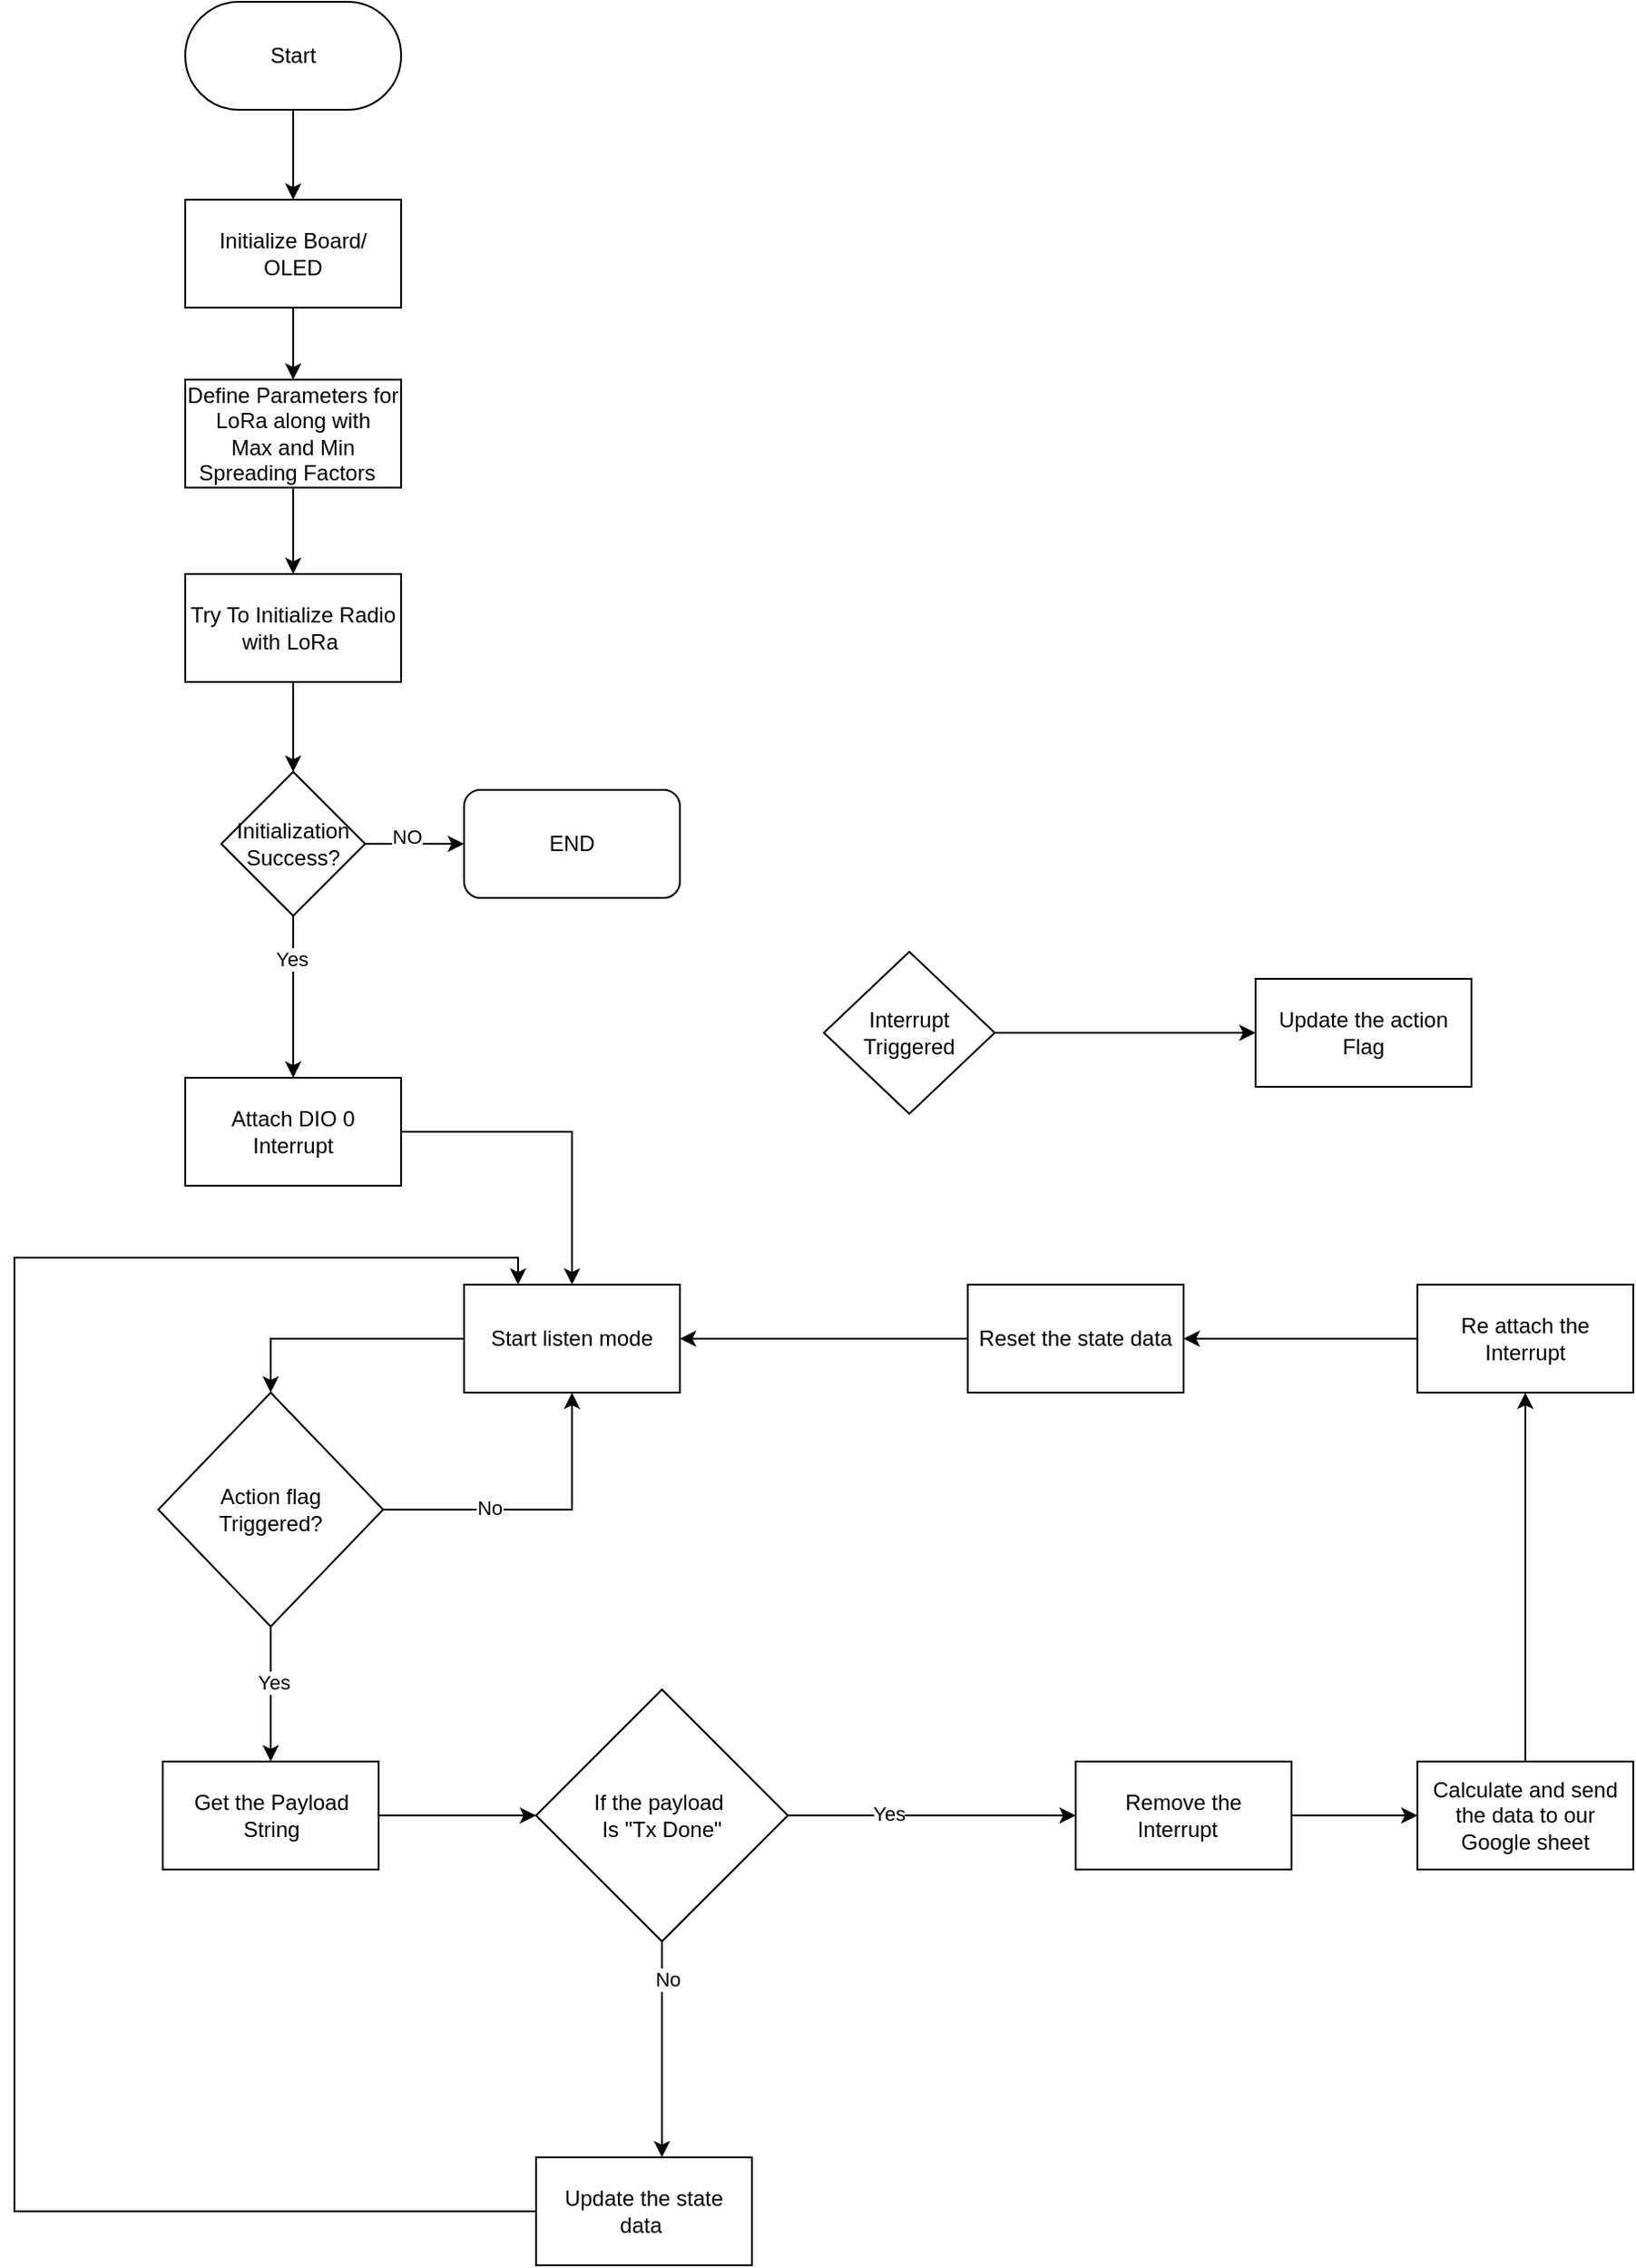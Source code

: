 <mxfile version="23.0.1" type="github">
  <diagram name="Page-1" id="FYWUt24ZpTdFW-gtobVG">
    <mxGraphModel dx="2143" dy="1180" grid="1" gridSize="10" guides="1" tooltips="1" connect="1" arrows="1" fold="1" page="1" pageScale="1" pageWidth="850" pageHeight="1100" math="0" shadow="0">
      <root>
        <mxCell id="0" />
        <mxCell id="1" parent="0" />
        <mxCell id="IX6t6DD36pY5l--hHVE1-1" style="edgeStyle=orthogonalEdgeStyle;rounded=0;orthogonalLoop=1;jettySize=auto;html=1;" edge="1" parent="1" source="IX6t6DD36pY5l--hHVE1-2" target="IX6t6DD36pY5l--hHVE1-4">
          <mxGeometry relative="1" as="geometry" />
        </mxCell>
        <mxCell id="IX6t6DD36pY5l--hHVE1-2" value="Start" style="rounded=1;whiteSpace=wrap;html=1;arcSize=50;" vertex="1" parent="1">
          <mxGeometry x="365" y="162" width="120" height="60" as="geometry" />
        </mxCell>
        <mxCell id="IX6t6DD36pY5l--hHVE1-3" value="" style="edgeStyle=orthogonalEdgeStyle;rounded=0;orthogonalLoop=1;jettySize=auto;html=1;" edge="1" parent="1" source="IX6t6DD36pY5l--hHVE1-4" target="IX6t6DD36pY5l--hHVE1-6">
          <mxGeometry relative="1" as="geometry" />
        </mxCell>
        <mxCell id="IX6t6DD36pY5l--hHVE1-4" value="Initialize Board/ &lt;br&gt;OLED" style="rounded=0;whiteSpace=wrap;html=1;" vertex="1" parent="1">
          <mxGeometry x="365" y="272" width="120" height="60" as="geometry" />
        </mxCell>
        <mxCell id="IX6t6DD36pY5l--hHVE1-5" value="" style="edgeStyle=orthogonalEdgeStyle;rounded=0;orthogonalLoop=1;jettySize=auto;html=1;" edge="1" parent="1" source="IX6t6DD36pY5l--hHVE1-6" target="IX6t6DD36pY5l--hHVE1-8">
          <mxGeometry relative="1" as="geometry" />
        </mxCell>
        <mxCell id="IX6t6DD36pY5l--hHVE1-6" value="Define Parameters for LoRa along with&lt;br&gt;Max and Min Spreading Factors&amp;nbsp;&amp;nbsp;" style="whiteSpace=wrap;html=1;rounded=0;" vertex="1" parent="1">
          <mxGeometry x="365" y="372" width="120" height="60" as="geometry" />
        </mxCell>
        <mxCell id="IX6t6DD36pY5l--hHVE1-7" value="" style="edgeStyle=orthogonalEdgeStyle;rounded=0;orthogonalLoop=1;jettySize=auto;html=1;" edge="1" parent="1" source="IX6t6DD36pY5l--hHVE1-8" target="IX6t6DD36pY5l--hHVE1-13">
          <mxGeometry relative="1" as="geometry" />
        </mxCell>
        <mxCell id="IX6t6DD36pY5l--hHVE1-8" value="Try To Initialize Radio with LoRa&amp;nbsp;" style="whiteSpace=wrap;html=1;rounded=0;" vertex="1" parent="1">
          <mxGeometry x="365" y="480" width="120" height="60" as="geometry" />
        </mxCell>
        <mxCell id="IX6t6DD36pY5l--hHVE1-9" value="" style="edgeStyle=orthogonalEdgeStyle;rounded=0;orthogonalLoop=1;jettySize=auto;html=1;" edge="1" parent="1" source="IX6t6DD36pY5l--hHVE1-13" target="IX6t6DD36pY5l--hHVE1-15">
          <mxGeometry relative="1" as="geometry" />
        </mxCell>
        <mxCell id="IX6t6DD36pY5l--hHVE1-10" value="Yes" style="edgeLabel;html=1;align=center;verticalAlign=middle;resizable=0;points=[];" vertex="1" connectable="0" parent="IX6t6DD36pY5l--hHVE1-9">
          <mxGeometry x="-0.467" y="-1" relative="1" as="geometry">
            <mxPoint as="offset" />
          </mxGeometry>
        </mxCell>
        <mxCell id="IX6t6DD36pY5l--hHVE1-11" value="" style="edgeStyle=orthogonalEdgeStyle;rounded=0;orthogonalLoop=1;jettySize=auto;html=1;entryX=0;entryY=0.5;entryDx=0;entryDy=0;" edge="1" parent="1" source="IX6t6DD36pY5l--hHVE1-13" target="IX6t6DD36pY5l--hHVE1-16">
          <mxGeometry relative="1" as="geometry">
            <mxPoint x="525" y="630" as="targetPoint" />
          </mxGeometry>
        </mxCell>
        <mxCell id="IX6t6DD36pY5l--hHVE1-12" value="NO" style="edgeLabel;html=1;align=center;verticalAlign=middle;resizable=0;points=[];" vertex="1" connectable="0" parent="IX6t6DD36pY5l--hHVE1-11">
          <mxGeometry x="-0.164" y="4" relative="1" as="geometry">
            <mxPoint as="offset" />
          </mxGeometry>
        </mxCell>
        <mxCell id="IX6t6DD36pY5l--hHVE1-13" value="Initialization&lt;br&gt;Success?" style="rhombus;whiteSpace=wrap;html=1;rounded=0;" vertex="1" parent="1">
          <mxGeometry x="385" y="590" width="80" height="80" as="geometry" />
        </mxCell>
        <mxCell id="IX6t6DD36pY5l--hHVE1-63" style="edgeStyle=orthogonalEdgeStyle;rounded=0;orthogonalLoop=1;jettySize=auto;html=1;" edge="1" parent="1" source="IX6t6DD36pY5l--hHVE1-15" target="IX6t6DD36pY5l--hHVE1-62">
          <mxGeometry relative="1" as="geometry" />
        </mxCell>
        <mxCell id="IX6t6DD36pY5l--hHVE1-15" value="Attach DIO 0 &lt;br&gt;Interrupt" style="whiteSpace=wrap;html=1;rounded=0;" vertex="1" parent="1">
          <mxGeometry x="365" y="760" width="120" height="60" as="geometry" />
        </mxCell>
        <mxCell id="IX6t6DD36pY5l--hHVE1-16" value="END" style="rounded=1;whiteSpace=wrap;html=1;" vertex="1" parent="1">
          <mxGeometry x="520" y="600" width="120" height="60" as="geometry" />
        </mxCell>
        <mxCell id="IX6t6DD36pY5l--hHVE1-52" style="edgeStyle=orthogonalEdgeStyle;rounded=0;orthogonalLoop=1;jettySize=auto;html=1;entryX=0;entryY=0.5;entryDx=0;entryDy=0;" edge="1" parent="1" source="IX6t6DD36pY5l--hHVE1-50" target="IX6t6DD36pY5l--hHVE1-51">
          <mxGeometry relative="1" as="geometry" />
        </mxCell>
        <mxCell id="IX6t6DD36pY5l--hHVE1-50" value="Interrupt Triggered" style="rhombus;whiteSpace=wrap;html=1;rounded=0;" vertex="1" parent="1">
          <mxGeometry x="720" y="690" width="95" height="90" as="geometry" />
        </mxCell>
        <mxCell id="IX6t6DD36pY5l--hHVE1-51" value="Update the action Flag" style="rounded=0;whiteSpace=wrap;html=1;" vertex="1" parent="1">
          <mxGeometry x="960" y="705" width="120" height="60" as="geometry" />
        </mxCell>
        <mxCell id="IX6t6DD36pY5l--hHVE1-58" value="" style="edgeStyle=orthogonalEdgeStyle;rounded=0;orthogonalLoop=1;jettySize=auto;html=1;" edge="1" parent="1" source="IX6t6DD36pY5l--hHVE1-56" target="IX6t6DD36pY5l--hHVE1-57">
          <mxGeometry relative="1" as="geometry" />
        </mxCell>
        <mxCell id="IX6t6DD36pY5l--hHVE1-59" value="Yes" style="edgeLabel;html=1;align=center;verticalAlign=middle;resizable=0;points=[];" vertex="1" connectable="0" parent="IX6t6DD36pY5l--hHVE1-58">
          <mxGeometry x="-0.185" y="2" relative="1" as="geometry">
            <mxPoint x="-1" as="offset" />
          </mxGeometry>
        </mxCell>
        <mxCell id="IX6t6DD36pY5l--hHVE1-65" style="edgeStyle=orthogonalEdgeStyle;rounded=0;orthogonalLoop=1;jettySize=auto;html=1;entryX=0.5;entryY=1;entryDx=0;entryDy=0;" edge="1" parent="1" source="IX6t6DD36pY5l--hHVE1-56" target="IX6t6DD36pY5l--hHVE1-62">
          <mxGeometry relative="1" as="geometry" />
        </mxCell>
        <mxCell id="IX6t6DD36pY5l--hHVE1-66" value="No" style="edgeLabel;html=1;align=center;verticalAlign=middle;resizable=0;points=[];" vertex="1" connectable="0" parent="IX6t6DD36pY5l--hHVE1-65">
          <mxGeometry x="-0.306" y="1" relative="1" as="geometry">
            <mxPoint as="offset" />
          </mxGeometry>
        </mxCell>
        <mxCell id="IX6t6DD36pY5l--hHVE1-56" value="Action flag &lt;br&gt;Triggered?" style="rhombus;whiteSpace=wrap;html=1;" vertex="1" parent="1">
          <mxGeometry x="350" y="935" width="125" height="130" as="geometry" />
        </mxCell>
        <mxCell id="IX6t6DD36pY5l--hHVE1-68" style="edgeStyle=orthogonalEdgeStyle;rounded=0;orthogonalLoop=1;jettySize=auto;html=1;entryX=0;entryY=0.5;entryDx=0;entryDy=0;" edge="1" parent="1" source="IX6t6DD36pY5l--hHVE1-57" target="IX6t6DD36pY5l--hHVE1-67">
          <mxGeometry relative="1" as="geometry" />
        </mxCell>
        <mxCell id="IX6t6DD36pY5l--hHVE1-57" value="Get the Payload String" style="whiteSpace=wrap;html=1;" vertex="1" parent="1">
          <mxGeometry x="352.5" y="1140" width="120" height="60" as="geometry" />
        </mxCell>
        <mxCell id="IX6t6DD36pY5l--hHVE1-64" style="edgeStyle=orthogonalEdgeStyle;rounded=0;orthogonalLoop=1;jettySize=auto;html=1;entryX=0.5;entryY=0;entryDx=0;entryDy=0;" edge="1" parent="1" source="IX6t6DD36pY5l--hHVE1-62" target="IX6t6DD36pY5l--hHVE1-56">
          <mxGeometry relative="1" as="geometry" />
        </mxCell>
        <mxCell id="IX6t6DD36pY5l--hHVE1-62" value="Start listen mode" style="rounded=0;whiteSpace=wrap;html=1;" vertex="1" parent="1">
          <mxGeometry x="520" y="875" width="120" height="60" as="geometry" />
        </mxCell>
        <mxCell id="IX6t6DD36pY5l--hHVE1-72" value="" style="edgeStyle=orthogonalEdgeStyle;rounded=0;orthogonalLoop=1;jettySize=auto;html=1;" edge="1" parent="1" source="IX6t6DD36pY5l--hHVE1-67" target="IX6t6DD36pY5l--hHVE1-71">
          <mxGeometry relative="1" as="geometry" />
        </mxCell>
        <mxCell id="IX6t6DD36pY5l--hHVE1-74" value="Yes" style="edgeLabel;html=1;align=center;verticalAlign=middle;resizable=0;points=[];" vertex="1" connectable="0" parent="IX6t6DD36pY5l--hHVE1-72">
          <mxGeometry x="-0.3" y="1" relative="1" as="geometry">
            <mxPoint as="offset" />
          </mxGeometry>
        </mxCell>
        <mxCell id="IX6t6DD36pY5l--hHVE1-76" value="" style="edgeStyle=orthogonalEdgeStyle;rounded=0;orthogonalLoop=1;jettySize=auto;html=1;" edge="1" parent="1" source="IX6t6DD36pY5l--hHVE1-67" target="IX6t6DD36pY5l--hHVE1-75">
          <mxGeometry relative="1" as="geometry">
            <Array as="points">
              <mxPoint x="630" y="1320" />
              <mxPoint x="630" y="1320" />
            </Array>
          </mxGeometry>
        </mxCell>
        <mxCell id="IX6t6DD36pY5l--hHVE1-78" value="No" style="edgeLabel;html=1;align=center;verticalAlign=middle;resizable=0;points=[];" vertex="1" connectable="0" parent="IX6t6DD36pY5l--hHVE1-76">
          <mxGeometry x="-0.649" y="3" relative="1" as="geometry">
            <mxPoint as="offset" />
          </mxGeometry>
        </mxCell>
        <mxCell id="IX6t6DD36pY5l--hHVE1-67" value="If the payload&amp;nbsp;&lt;br&gt;Is &quot;Tx Done&quot;" style="rhombus;whiteSpace=wrap;html=1;" vertex="1" parent="1">
          <mxGeometry x="560" y="1100" width="140" height="140" as="geometry" />
        </mxCell>
        <mxCell id="IX6t6DD36pY5l--hHVE1-83" value="" style="edgeStyle=orthogonalEdgeStyle;rounded=0;orthogonalLoop=1;jettySize=auto;html=1;" edge="1" parent="1" source="IX6t6DD36pY5l--hHVE1-71" target="IX6t6DD36pY5l--hHVE1-82">
          <mxGeometry relative="1" as="geometry" />
        </mxCell>
        <mxCell id="IX6t6DD36pY5l--hHVE1-71" value="Remove the Interrupt&amp;nbsp;&amp;nbsp;" style="whiteSpace=wrap;html=1;" vertex="1" parent="1">
          <mxGeometry x="860" y="1140" width="120" height="60" as="geometry" />
        </mxCell>
        <mxCell id="IX6t6DD36pY5l--hHVE1-77" style="edgeStyle=orthogonalEdgeStyle;rounded=0;orthogonalLoop=1;jettySize=auto;html=1;entryX=0.25;entryY=0;entryDx=0;entryDy=0;exitX=0;exitY=0.5;exitDx=0;exitDy=0;" edge="1" parent="1" source="IX6t6DD36pY5l--hHVE1-75" target="IX6t6DD36pY5l--hHVE1-62">
          <mxGeometry relative="1" as="geometry">
            <Array as="points">
              <mxPoint x="270" y="1390" />
              <mxPoint x="270" y="860" />
              <mxPoint x="550" y="860" />
            </Array>
          </mxGeometry>
        </mxCell>
        <mxCell id="IX6t6DD36pY5l--hHVE1-75" value="Update the state data&amp;nbsp;" style="whiteSpace=wrap;html=1;" vertex="1" parent="1">
          <mxGeometry x="560" y="1360" width="120" height="60" as="geometry" />
        </mxCell>
        <mxCell id="IX6t6DD36pY5l--hHVE1-81" style="edgeStyle=orthogonalEdgeStyle;rounded=0;orthogonalLoop=1;jettySize=auto;html=1;entryX=1;entryY=0.5;entryDx=0;entryDy=0;" edge="1" parent="1" source="IX6t6DD36pY5l--hHVE1-79" target="IX6t6DD36pY5l--hHVE1-62">
          <mxGeometry relative="1" as="geometry">
            <Array as="points">
              <mxPoint x="840" y="905" />
            </Array>
          </mxGeometry>
        </mxCell>
        <mxCell id="IX6t6DD36pY5l--hHVE1-79" value="Reset the state data" style="whiteSpace=wrap;html=1;" vertex="1" parent="1">
          <mxGeometry x="800" y="875" width="120" height="60" as="geometry" />
        </mxCell>
        <mxCell id="IX6t6DD36pY5l--hHVE1-86" value="" style="edgeStyle=orthogonalEdgeStyle;rounded=0;orthogonalLoop=1;jettySize=auto;html=1;" edge="1" parent="1" source="IX6t6DD36pY5l--hHVE1-82" target="IX6t6DD36pY5l--hHVE1-85">
          <mxGeometry relative="1" as="geometry" />
        </mxCell>
        <mxCell id="IX6t6DD36pY5l--hHVE1-82" value="Calculate and send the data to our Google sheet" style="whiteSpace=wrap;html=1;" vertex="1" parent="1">
          <mxGeometry x="1050" y="1140" width="120" height="60" as="geometry" />
        </mxCell>
        <mxCell id="IX6t6DD36pY5l--hHVE1-87" style="edgeStyle=orthogonalEdgeStyle;rounded=0;orthogonalLoop=1;jettySize=auto;html=1;entryX=1;entryY=0.5;entryDx=0;entryDy=0;" edge="1" parent="1" source="IX6t6DD36pY5l--hHVE1-85" target="IX6t6DD36pY5l--hHVE1-79">
          <mxGeometry relative="1" as="geometry" />
        </mxCell>
        <mxCell id="IX6t6DD36pY5l--hHVE1-85" value="Re attach the Interrupt" style="whiteSpace=wrap;html=1;" vertex="1" parent="1">
          <mxGeometry x="1050" y="875" width="120" height="60" as="geometry" />
        </mxCell>
      </root>
    </mxGraphModel>
  </diagram>
</mxfile>
